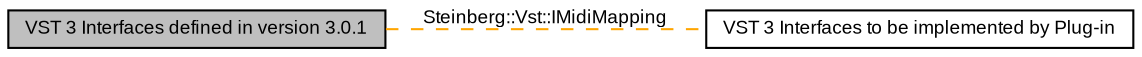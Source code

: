 digraph structs
{
  bgcolor="transparent";
  edge [fontname="Arial",fontsize="9",labelfontname="Arial",labelfontsize="9"];
  node [fontname="Arial",fontsize="9",shape=record];
  rankdir=LR;
  Node1 [label="VST 3 Interfaces to be implemented by Plug-in",height=0.2,width=0.4,color="black",URL="$group__vstIPlug.html"];
  Node0 [label="VST 3 Interfaces defined in version 3.0.1",height=0.2,width=0.4,color="black", fillcolor="grey75", style="filled" fontcolor="black"];
  Node0->Node1 [shape=plaintext, label="Steinberg::Vst::IMidiMapping", color="orange", dir="none", style="dashed"];
}

